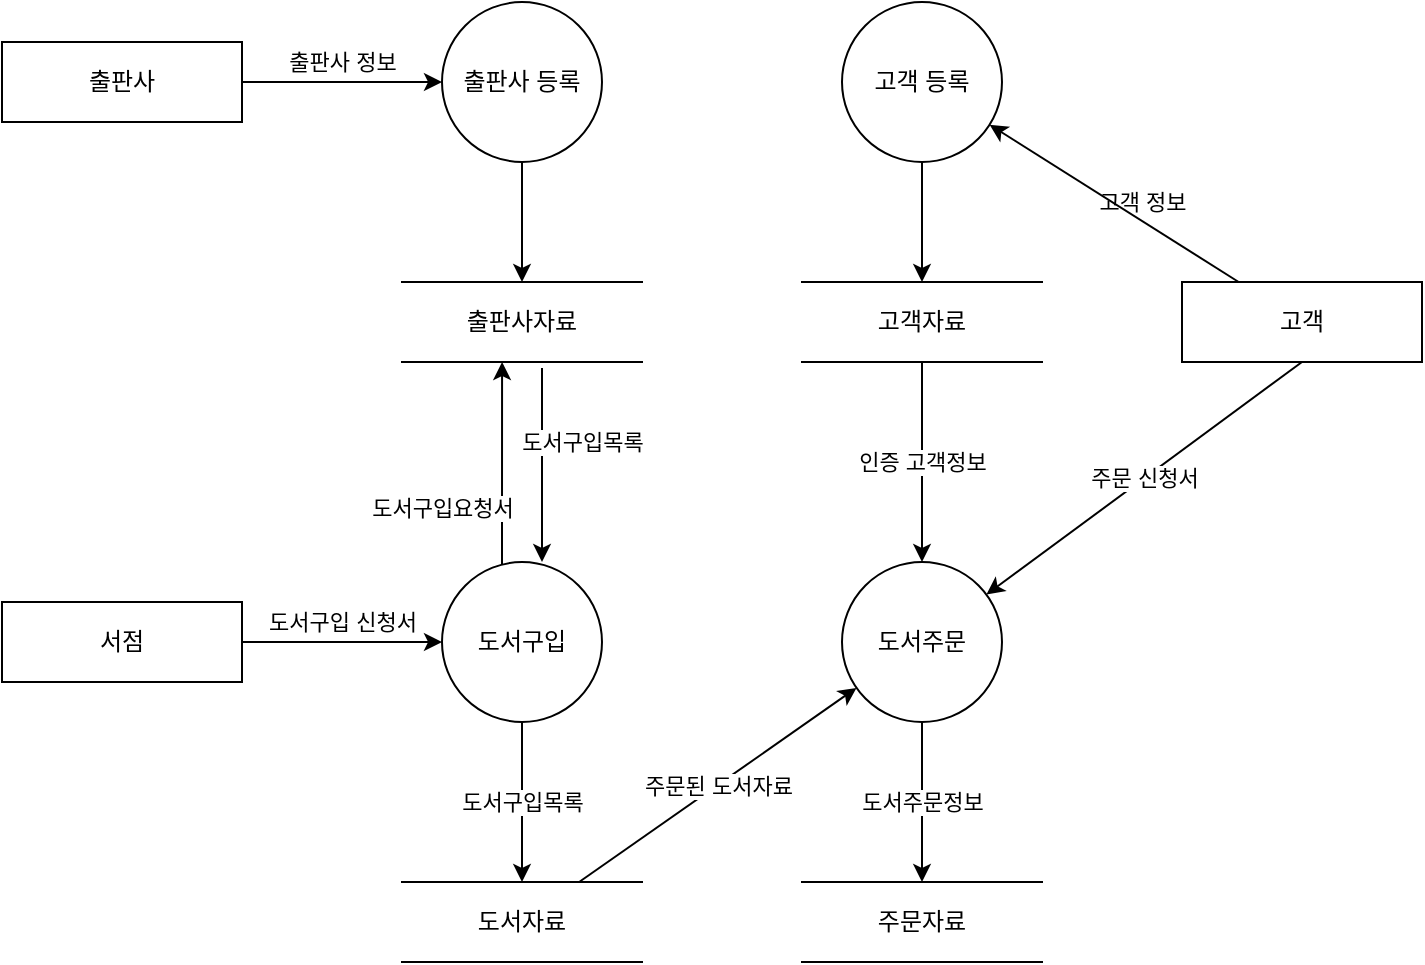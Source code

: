 <mxfile version="13.0.7" type="device"><diagram id="dmPzUI9DkpjupHe3jQ54" name="페이지-1"><mxGraphModel dx="1038" dy="631" grid="1" gridSize="10" guides="1" tooltips="1" connect="1" arrows="1" fold="1" page="1" pageScale="1" pageWidth="827" pageHeight="1169" math="0" shadow="0"><root><mxCell id="0"/><mxCell id="1" parent="0"/><mxCell id="z9xIhmvxz5gCCfn3VjQm-14" value="도서구입목록" style="edgeStyle=orthogonalEdgeStyle;rounded=0;orthogonalLoop=1;jettySize=auto;html=1;" parent="1" source="z9xIhmvxz5gCCfn3VjQm-1" target="z9xIhmvxz5gCCfn3VjQm-4" edge="1"><mxGeometry relative="1" as="geometry"/></mxCell><mxCell id="wwJwwnfEsGuNHb0OoB1_-1" value="도서구입요청서" style="edgeStyle=orthogonalEdgeStyle;rounded=0;orthogonalLoop=1;jettySize=auto;html=1;entryX=0.417;entryY=1;entryDx=0;entryDy=0;entryPerimeter=0;exitX=0.375;exitY=0.125;exitDx=0;exitDy=0;exitPerimeter=0;" parent="1" source="z9xIhmvxz5gCCfn3VjQm-1" target="z9xIhmvxz5gCCfn3VjQm-6" edge="1"><mxGeometry x="-0.333" y="30" relative="1" as="geometry"><Array as="points"><mxPoint x="310" y="300"/><mxPoint x="310" y="300"/></Array><mxPoint as="offset"/></mxGeometry></mxCell><mxCell id="z9xIhmvxz5gCCfn3VjQm-1" value="도서구입" style="ellipse;whiteSpace=wrap;html=1;aspect=fixed;" parent="1" vertex="1"><mxGeometry x="280" y="320" width="80" height="80" as="geometry"/></mxCell><mxCell id="z9xIhmvxz5gCCfn3VjQm-16" value="도서주문정보" style="edgeStyle=orthogonalEdgeStyle;rounded=0;orthogonalLoop=1;jettySize=auto;html=1;entryX=0.5;entryY=0;entryDx=0;entryDy=0;" parent="1" source="z9xIhmvxz5gCCfn3VjQm-2" target="z9xIhmvxz5gCCfn3VjQm-5" edge="1"><mxGeometry relative="1" as="geometry"/></mxCell><mxCell id="z9xIhmvxz5gCCfn3VjQm-2" value="도서주문" style="ellipse;whiteSpace=wrap;html=1;aspect=fixed;" parent="1" vertex="1"><mxGeometry x="480" y="320" width="80" height="80" as="geometry"/></mxCell><mxCell id="z9xIhmvxz5gCCfn3VjQm-3" value="서점" style="rounded=0;whiteSpace=wrap;html=1;" parent="1" vertex="1"><mxGeometry x="60" y="340" width="120" height="40" as="geometry"/></mxCell><mxCell id="z9xIhmvxz5gCCfn3VjQm-4" value="도서자료" style="shape=partialRectangle;whiteSpace=wrap;html=1;left=0;right=0;fillColor=none;" parent="1" vertex="1"><mxGeometry x="260" y="480" width="120" height="40" as="geometry"/></mxCell><mxCell id="z9xIhmvxz5gCCfn3VjQm-5" value="주문자료" style="shape=partialRectangle;whiteSpace=wrap;html=1;left=0;right=0;fillColor=none;" parent="1" vertex="1"><mxGeometry x="460" y="480" width="120" height="40" as="geometry"/></mxCell><mxCell id="z9xIhmvxz5gCCfn3VjQm-13" value="도서구입목록" style="edgeStyle=orthogonalEdgeStyle;rounded=0;orthogonalLoop=1;jettySize=auto;html=1;entryX=0.5;entryY=0;entryDx=0;entryDy=0;" parent="1" edge="1"><mxGeometry x="-0.25" y="20" relative="1" as="geometry"><mxPoint x="330" y="223" as="sourcePoint"/><mxPoint x="330" y="320" as="targetPoint"/><mxPoint as="offset"/></mxGeometry></mxCell><mxCell id="z9xIhmvxz5gCCfn3VjQm-6" value="출판사자료" style="shape=partialRectangle;whiteSpace=wrap;html=1;left=0;right=0;fillColor=none;" parent="1" vertex="1"><mxGeometry x="260" y="180" width="120" height="40" as="geometry"/></mxCell><mxCell id="z9xIhmvxz5gCCfn3VjQm-15" value="인증 고객정보" style="edgeStyle=orthogonalEdgeStyle;rounded=0;orthogonalLoop=1;jettySize=auto;html=1;" parent="1" source="z9xIhmvxz5gCCfn3VjQm-7" target="z9xIhmvxz5gCCfn3VjQm-2" edge="1"><mxGeometry relative="1" as="geometry"><mxPoint as="offset"/></mxGeometry></mxCell><mxCell id="z9xIhmvxz5gCCfn3VjQm-7" value="고객자료" style="shape=partialRectangle;whiteSpace=wrap;html=1;left=0;right=0;fillColor=none;" parent="1" vertex="1"><mxGeometry x="460" y="180" width="120" height="40" as="geometry"/></mxCell><mxCell id="z9xIhmvxz5gCCfn3VjQm-10" value="출판사 정보" style="edgeStyle=orthogonalEdgeStyle;rounded=0;orthogonalLoop=1;jettySize=auto;html=1;" parent="1" source="z9xIhmvxz5gCCfn3VjQm-8" target="z9xIhmvxz5gCCfn3VjQm-6" edge="1"><mxGeometry x="-1" y="-103" relative="1" as="geometry"><mxPoint x="13" y="-50" as="offset"/></mxGeometry></mxCell><mxCell id="z9xIhmvxz5gCCfn3VjQm-8" value="출판사 등록" style="ellipse;whiteSpace=wrap;html=1;aspect=fixed;" parent="1" vertex="1"><mxGeometry x="280" y="40" width="80" height="80" as="geometry"/></mxCell><mxCell id="z9xIhmvxz5gCCfn3VjQm-11" value="고객 정보" style="edgeStyle=orthogonalEdgeStyle;rounded=0;orthogonalLoop=1;jettySize=auto;html=1;" parent="1" source="z9xIhmvxz5gCCfn3VjQm-9" target="z9xIhmvxz5gCCfn3VjQm-7" edge="1"><mxGeometry x="-0.333" y="110" relative="1" as="geometry"><mxPoint as="offset"/></mxGeometry></mxCell><mxCell id="z9xIhmvxz5gCCfn3VjQm-9" value="고객 등록" style="ellipse;whiteSpace=wrap;html=1;aspect=fixed;" parent="1" vertex="1"><mxGeometry x="480" y="40" width="80" height="80" as="geometry"/></mxCell><mxCell id="z9xIhmvxz5gCCfn3VjQm-12" value="도서구입 신청서" style="endArrow=classic;html=1;" parent="1" source="z9xIhmvxz5gCCfn3VjQm-3" target="z9xIhmvxz5gCCfn3VjQm-1" edge="1"><mxGeometry y="10" width="50" height="50" relative="1" as="geometry"><mxPoint x="530" y="310" as="sourcePoint"/><mxPoint x="599.353" y="350.011" as="targetPoint"/><mxPoint as="offset"/></mxGeometry></mxCell><mxCell id="z9xIhmvxz5gCCfn3VjQm-17" value="주문된 도서자료" style="endArrow=classic;html=1;" parent="1" source="z9xIhmvxz5gCCfn3VjQm-4" target="z9xIhmvxz5gCCfn3VjQm-2" edge="1"><mxGeometry width="50" height="50" relative="1" as="geometry"><mxPoint x="530" y="310" as="sourcePoint"/><mxPoint x="599.353" y="350.011" as="targetPoint"/></mxGeometry></mxCell><mxCell id="9on3llezyAk7gVak1Iwx-2" style="edgeStyle=orthogonalEdgeStyle;rounded=0;orthogonalLoop=1;jettySize=auto;html=1;entryX=0;entryY=0.5;entryDx=0;entryDy=0;" edge="1" parent="1" source="9on3llezyAk7gVak1Iwx-1" target="z9xIhmvxz5gCCfn3VjQm-8"><mxGeometry relative="1" as="geometry"/></mxCell><mxCell id="9on3llezyAk7gVak1Iwx-1" value="출판사" style="rounded=0;whiteSpace=wrap;html=1;" vertex="1" parent="1"><mxGeometry x="60" y="60" width="120" height="40" as="geometry"/></mxCell><mxCell id="9on3llezyAk7gVak1Iwx-3" value="고객" style="rounded=0;whiteSpace=wrap;html=1;" vertex="1" parent="1"><mxGeometry x="650" y="180" width="120" height="40" as="geometry"/></mxCell><mxCell id="9on3llezyAk7gVak1Iwx-5" value="" style="endArrow=classic;html=1;" edge="1" parent="1" source="9on3llezyAk7gVak1Iwx-3" target="z9xIhmvxz5gCCfn3VjQm-9"><mxGeometry width="50" height="50" relative="1" as="geometry"><mxPoint x="380" y="300" as="sourcePoint"/><mxPoint x="449.353" y="340.011" as="targetPoint"/></mxGeometry></mxCell><mxCell id="9on3llezyAk7gVak1Iwx-6" value="주문 신청서" style="endArrow=classic;html=1;exitX=0.5;exitY=1;exitDx=0;exitDy=0;" edge="1" parent="1" source="9on3llezyAk7gVak1Iwx-3" target="z9xIhmvxz5gCCfn3VjQm-2"><mxGeometry width="50" height="50" relative="1" as="geometry"><mxPoint x="380" y="300" as="sourcePoint"/><mxPoint x="449.353" y="340.011" as="targetPoint"/></mxGeometry></mxCell></root></mxGraphModel></diagram></mxfile>
